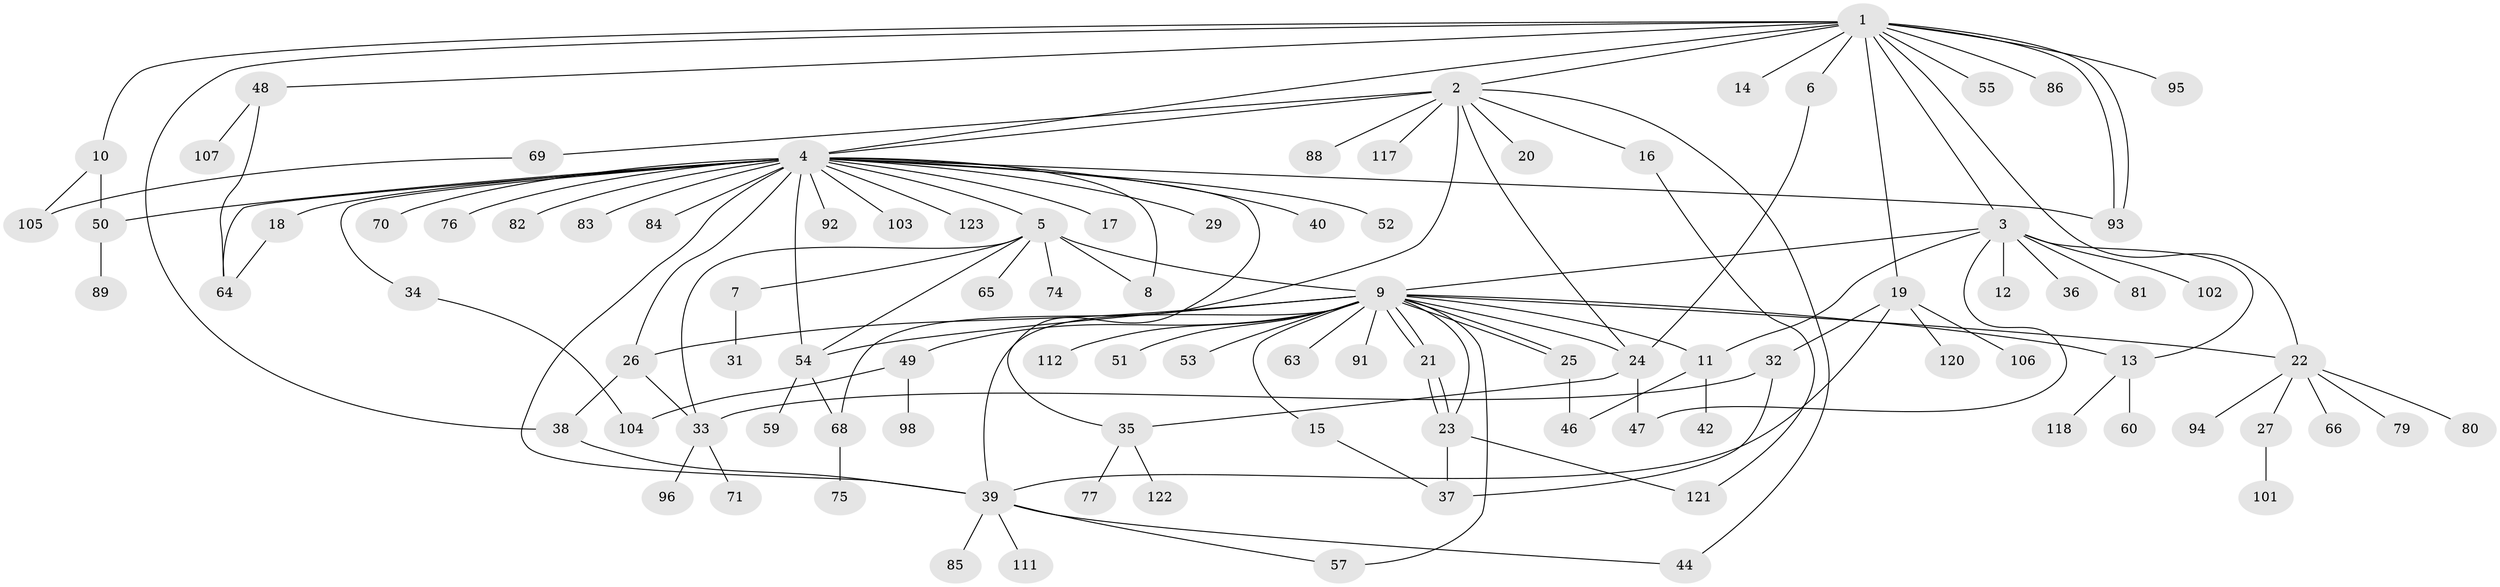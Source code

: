 // Generated by graph-tools (version 1.1) at 2025/51/02/27/25 19:51:59]
// undirected, 97 vertices, 133 edges
graph export_dot {
graph [start="1"]
  node [color=gray90,style=filled];
  1 [super="+61"];
  2 [super="+45"];
  3 [super="+100"];
  4 [super="+43"];
  5 [super="+41"];
  6;
  7;
  8;
  9 [super="+124"];
  10;
  11 [super="+28"];
  12;
  13 [super="+114"];
  14;
  15;
  16;
  17;
  18;
  19 [super="+108"];
  20;
  21;
  22 [super="+30"];
  23 [super="+116"];
  24 [super="+109"];
  25 [super="+99"];
  26 [super="+72"];
  27;
  29;
  31;
  32;
  33 [super="+67"];
  34;
  35 [super="+87"];
  36;
  37 [super="+115"];
  38 [super="+56"];
  39 [super="+110"];
  40 [super="+119"];
  42;
  44;
  46 [super="+58"];
  47 [super="+90"];
  48 [super="+78"];
  49;
  50 [super="+113"];
  51;
  52;
  53;
  54 [super="+62"];
  55;
  57;
  59;
  60;
  63;
  64 [super="+97"];
  65;
  66;
  68 [super="+73"];
  69;
  70;
  71;
  74;
  75;
  76;
  77;
  79;
  80;
  81;
  82;
  83;
  84;
  85;
  86;
  88;
  89;
  91;
  92;
  93;
  94;
  95;
  96;
  98;
  101;
  102;
  103;
  104;
  105;
  106;
  107;
  111;
  112;
  117;
  118;
  120;
  121;
  122;
  123;
  1 -- 2;
  1 -- 3;
  1 -- 4;
  1 -- 6;
  1 -- 10;
  1 -- 14;
  1 -- 19;
  1 -- 22;
  1 -- 48;
  1 -- 55;
  1 -- 86;
  1 -- 93;
  1 -- 93;
  1 -- 95;
  1 -- 38;
  2 -- 16;
  2 -- 20;
  2 -- 24;
  2 -- 4;
  2 -- 117;
  2 -- 68;
  2 -- 69;
  2 -- 88;
  2 -- 44;
  3 -- 9;
  3 -- 11;
  3 -- 12;
  3 -- 13;
  3 -- 36;
  3 -- 47;
  3 -- 81;
  3 -- 102;
  4 -- 5;
  4 -- 8;
  4 -- 17;
  4 -- 18;
  4 -- 26;
  4 -- 29;
  4 -- 34;
  4 -- 35;
  4 -- 39;
  4 -- 40;
  4 -- 50;
  4 -- 52;
  4 -- 64 [weight=2];
  4 -- 76;
  4 -- 82;
  4 -- 83;
  4 -- 84;
  4 -- 92;
  4 -- 93;
  4 -- 123;
  4 -- 70;
  4 -- 103;
  4 -- 54;
  5 -- 7;
  5 -- 8;
  5 -- 9;
  5 -- 65;
  5 -- 74;
  5 -- 33;
  5 -- 54;
  6 -- 24;
  7 -- 31;
  9 -- 13;
  9 -- 15;
  9 -- 21;
  9 -- 21;
  9 -- 22;
  9 -- 23;
  9 -- 24;
  9 -- 25;
  9 -- 25;
  9 -- 26;
  9 -- 39;
  9 -- 49;
  9 -- 51;
  9 -- 53;
  9 -- 54;
  9 -- 57;
  9 -- 63;
  9 -- 91;
  9 -- 112;
  9 -- 11;
  10 -- 50;
  10 -- 105;
  11 -- 42;
  11 -- 46;
  13 -- 60;
  13 -- 118;
  15 -- 37;
  16 -- 121;
  18 -- 64;
  19 -- 32;
  19 -- 39;
  19 -- 106;
  19 -- 120;
  21 -- 23;
  21 -- 23;
  22 -- 27;
  22 -- 66;
  22 -- 80;
  22 -- 94;
  22 -- 79;
  23 -- 37;
  23 -- 121;
  24 -- 35;
  24 -- 47;
  25 -- 46;
  26 -- 33;
  26 -- 38;
  27 -- 101;
  32 -- 37;
  32 -- 33;
  33 -- 71;
  33 -- 96;
  34 -- 104;
  35 -- 77;
  35 -- 122;
  38 -- 39;
  39 -- 44;
  39 -- 57;
  39 -- 85;
  39 -- 111;
  48 -- 107;
  48 -- 64;
  49 -- 98;
  49 -- 104;
  50 -- 89;
  54 -- 59;
  54 -- 68;
  68 -- 75;
  69 -- 105;
}
